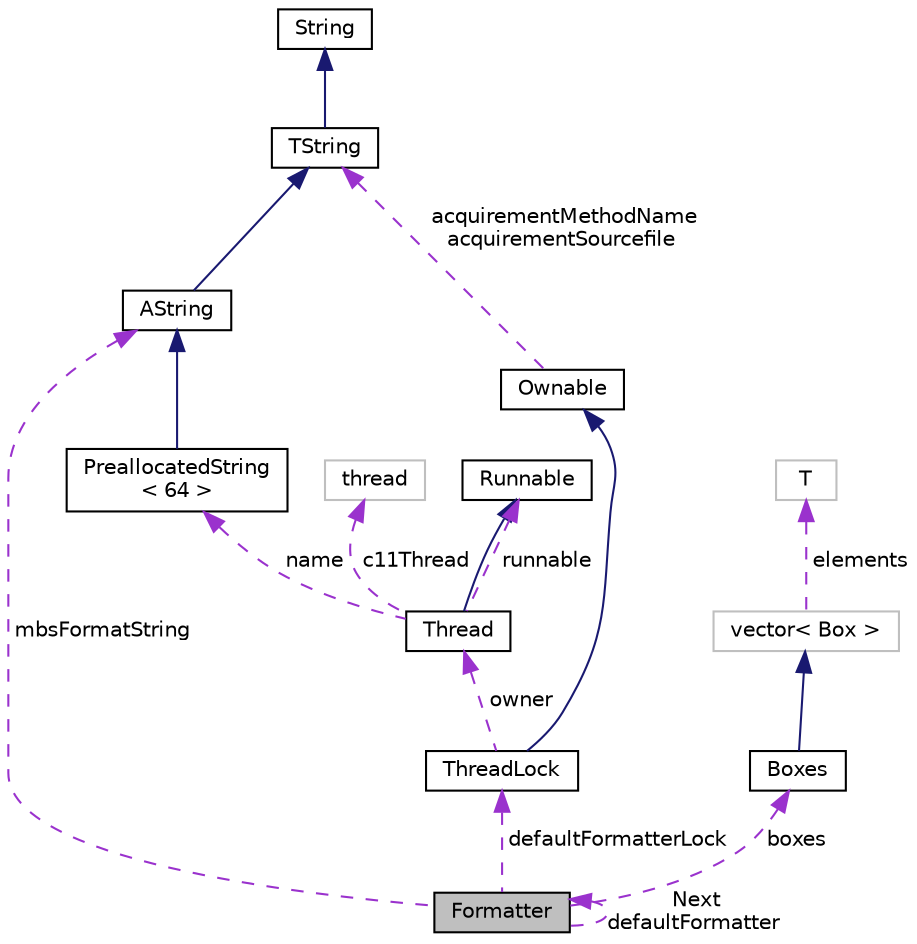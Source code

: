 digraph "Formatter"
{
  edge [fontname="Helvetica",fontsize="10",labelfontname="Helvetica",labelfontsize="10"];
  node [fontname="Helvetica",fontsize="10",shape=record];
  Node4 [label="Formatter",height=0.2,width=0.4,color="black", fillcolor="grey75", style="filled", fontcolor="black"];
  Node4 -> Node4 [dir="back",color="darkorchid3",fontsize="10",style="dashed",label=" Next\ndefaultFormatter" ,fontname="Helvetica"];
  Node5 -> Node4 [dir="back",color="darkorchid3",fontsize="10",style="dashed",label=" mbsFormatString" ,fontname="Helvetica"];
  Node5 [label="AString",height=0.2,width=0.4,color="black", fillcolor="white", style="filled",URL="$classaworx_1_1lib_1_1strings_1_1AString.html"];
  Node6 -> Node5 [dir="back",color="midnightblue",fontsize="10",style="solid",fontname="Helvetica"];
  Node6 [label="TString",height=0.2,width=0.4,color="black", fillcolor="white", style="filled",URL="$classaworx_1_1lib_1_1strings_1_1TString.html"];
  Node7 -> Node6 [dir="back",color="midnightblue",fontsize="10",style="solid",fontname="Helvetica"];
  Node7 [label="String",height=0.2,width=0.4,color="black", fillcolor="white", style="filled",URL="$classaworx_1_1lib_1_1strings_1_1String.html"];
  Node8 -> Node4 [dir="back",color="darkorchid3",fontsize="10",style="dashed",label=" defaultFormatterLock" ,fontname="Helvetica"];
  Node8 [label="ThreadLock",height=0.2,width=0.4,color="black", fillcolor="white", style="filled",URL="$classaworx_1_1lib_1_1threads_1_1ThreadLock.html"];
  Node9 -> Node8 [dir="back",color="midnightblue",fontsize="10",style="solid",fontname="Helvetica"];
  Node9 [label="Ownable",height=0.2,width=0.4,color="black", fillcolor="white", style="filled",URL="$classaworx_1_1lib_1_1lang_1_1Ownable.html"];
  Node6 -> Node9 [dir="back",color="darkorchid3",fontsize="10",style="dashed",label=" acquirementMethodName\nacquirementSourcefile" ,fontname="Helvetica"];
  Node10 -> Node8 [dir="back",color="darkorchid3",fontsize="10",style="dashed",label=" owner" ,fontname="Helvetica"];
  Node10 [label="Thread",height=0.2,width=0.4,color="black", fillcolor="white", style="filled",URL="$classaworx_1_1lib_1_1threads_1_1Thread.html"];
  Node11 -> Node10 [dir="back",color="midnightblue",fontsize="10",style="solid",fontname="Helvetica"];
  Node11 [label="Runnable",height=0.2,width=0.4,color="black", fillcolor="white", style="filled",URL="$classaworx_1_1lib_1_1threads_1_1Runnable.html"];
  Node11 -> Node10 [dir="back",color="darkorchid3",fontsize="10",style="dashed",label=" runnable" ,fontname="Helvetica"];
  Node12 -> Node10 [dir="back",color="darkorchid3",fontsize="10",style="dashed",label=" name" ,fontname="Helvetica"];
  Node12 [label="PreallocatedString\l\< 64 \>",height=0.2,width=0.4,color="black", fillcolor="white", style="filled",URL="$classaworx_1_1lib_1_1strings_1_1PreallocatedString.html"];
  Node5 -> Node12 [dir="back",color="midnightblue",fontsize="10",style="solid",fontname="Helvetica"];
  Node13 -> Node10 [dir="back",color="darkorchid3",fontsize="10",style="dashed",label=" c11Thread" ,fontname="Helvetica"];
  Node13 [label="thread",height=0.2,width=0.4,color="grey75", fillcolor="white", style="filled",tooltip="STL class. "];
  Node14 -> Node4 [dir="back",color="darkorchid3",fontsize="10",style="dashed",label=" boxes" ,fontname="Helvetica"];
  Node14 [label="Boxes",height=0.2,width=0.4,color="black", fillcolor="white", style="filled",URL="$classaworx_1_1lib_1_1boxing_1_1Boxes.html"];
  Node15 -> Node14 [dir="back",color="midnightblue",fontsize="10",style="solid",fontname="Helvetica"];
  Node15 [label="vector\< Box \>",height=0.2,width=0.4,color="grey75", fillcolor="white", style="filled",tooltip="STL class. "];
  Node16 -> Node15 [dir="back",color="darkorchid3",fontsize="10",style="dashed",label=" elements" ,fontname="Helvetica"];
  Node16 [label="T",height=0.2,width=0.4,color="grey75", fillcolor="white", style="filled"];
}
